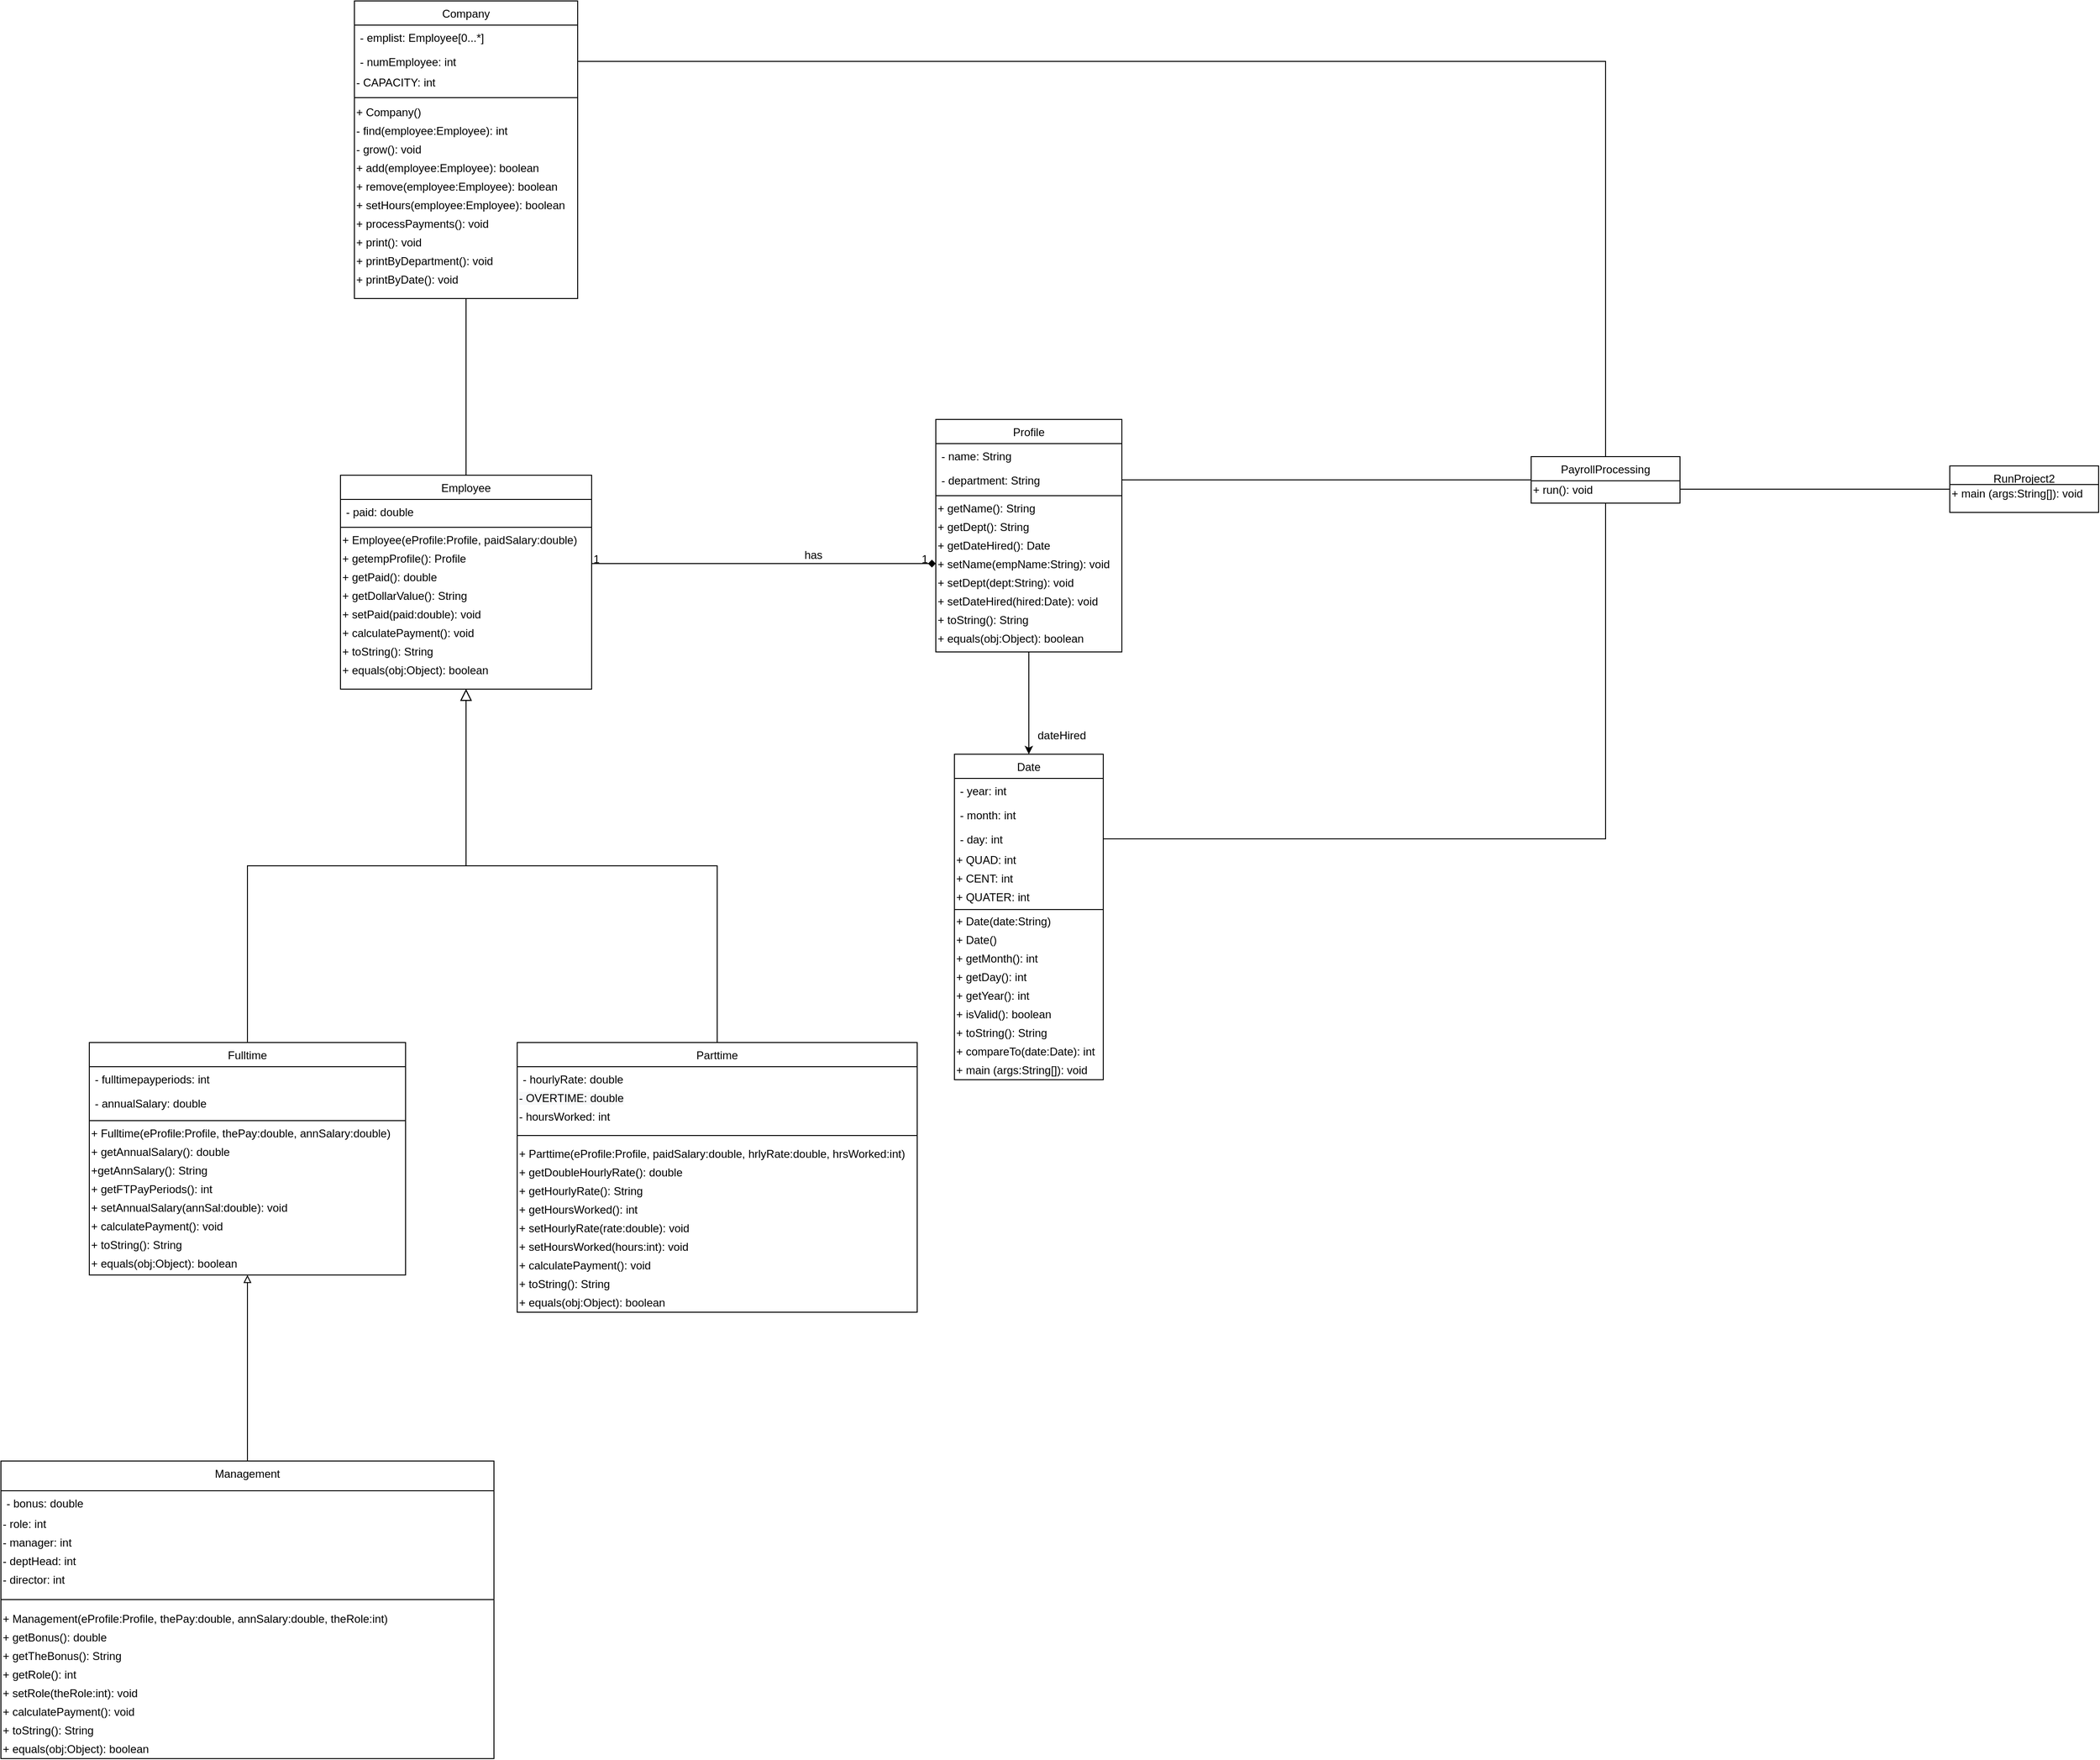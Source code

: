 <mxfile version="14.4.2" type="github">
  <diagram id="C5RBs43oDa-KdzZeNtuy" name="Page-1">
    <mxGraphModel dx="1498" dy="1817" grid="1" gridSize="10" guides="1" tooltips="1" connect="1" arrows="1" fold="1" page="1" pageScale="1" pageWidth="827" pageHeight="1169" math="0" shadow="0">
      <root>
        <mxCell id="WIyWlLk6GJQsqaUBKTNV-0" />
        <mxCell id="WIyWlLk6GJQsqaUBKTNV-1" parent="WIyWlLk6GJQsqaUBKTNV-0" />
        <mxCell id="EV7boDbEV2rRi2nIz7ZY-29" value="" style="edgeStyle=orthogonalEdgeStyle;rounded=0;orthogonalLoop=1;jettySize=auto;html=1;endArrow=none;endFill=0;" parent="WIyWlLk6GJQsqaUBKTNV-1" source="zkfFHV4jXpPFQw0GAbJ--0" target="EV7boDbEV2rRi2nIz7ZY-25" edge="1">
          <mxGeometry relative="1" as="geometry" />
        </mxCell>
        <mxCell id="zkfFHV4jXpPFQw0GAbJ--0" value="Employee" style="swimlane;fontStyle=0;align=center;verticalAlign=top;childLayout=stackLayout;horizontal=1;startSize=26;horizontalStack=0;resizeParent=1;resizeLast=0;collapsible=1;marginBottom=0;rounded=0;shadow=0;strokeWidth=1;" parent="WIyWlLk6GJQsqaUBKTNV-1" vertex="1">
          <mxGeometry x="320" y="80" width="270" height="230" as="geometry">
            <mxRectangle x="230" y="140" width="160" height="26" as="alternateBounds" />
          </mxGeometry>
        </mxCell>
        <mxCell id="zkfFHV4jXpPFQw0GAbJ--2" value="- paid: double" style="text;align=left;verticalAlign=top;spacingLeft=4;spacingRight=4;overflow=hidden;rotatable=0;points=[[0,0.5],[1,0.5]];portConstraint=eastwest;rounded=0;shadow=0;html=0;" parent="zkfFHV4jXpPFQw0GAbJ--0" vertex="1">
          <mxGeometry y="26" width="270" height="26" as="geometry" />
        </mxCell>
        <mxCell id="zkfFHV4jXpPFQw0GAbJ--4" value="" style="line;html=1;strokeWidth=1;align=left;verticalAlign=middle;spacingTop=-1;spacingLeft=3;spacingRight=3;rotatable=0;labelPosition=right;points=[];portConstraint=eastwest;" parent="zkfFHV4jXpPFQw0GAbJ--0" vertex="1">
          <mxGeometry y="52" width="270" height="8" as="geometry" />
        </mxCell>
        <mxCell id="jf_gZT0Rr-z08UychZLh-5" value="+ Employee(eProfile:Profile, paidSalary:double)" style="text;html=1;align=left;verticalAlign=middle;resizable=0;points=[];autosize=1;" parent="zkfFHV4jXpPFQw0GAbJ--0" vertex="1">
          <mxGeometry y="60" width="270" height="20" as="geometry" />
        </mxCell>
        <mxCell id="jf_gZT0Rr-z08UychZLh-10" value="+ getempProfile(): Profile" style="text;html=1;align=left;verticalAlign=middle;resizable=0;points=[];autosize=1;" parent="zkfFHV4jXpPFQw0GAbJ--0" vertex="1">
          <mxGeometry y="80" width="270" height="20" as="geometry" />
        </mxCell>
        <mxCell id="jf_gZT0Rr-z08UychZLh-7" value="+ getPaid(): double" style="text;html=1;align=left;verticalAlign=middle;resizable=0;points=[];autosize=1;" parent="zkfFHV4jXpPFQw0GAbJ--0" vertex="1">
          <mxGeometry y="100" width="270" height="20" as="geometry" />
        </mxCell>
        <mxCell id="jf_gZT0Rr-z08UychZLh-8" value="+ getDollarValue(): String" style="text;html=1;align=left;verticalAlign=middle;resizable=0;points=[];autosize=1;" parent="zkfFHV4jXpPFQw0GAbJ--0" vertex="1">
          <mxGeometry y="120" width="270" height="20" as="geometry" />
        </mxCell>
        <mxCell id="jf_gZT0Rr-z08UychZLh-23" value="+ setPaid(paid:double): void" style="text;html=1;align=left;verticalAlign=middle;resizable=0;points=[];autosize=1;" parent="zkfFHV4jXpPFQw0GAbJ--0" vertex="1">
          <mxGeometry y="140" width="270" height="20" as="geometry" />
        </mxCell>
        <mxCell id="jf_gZT0Rr-z08UychZLh-12" value="+ calculatePayment(): void" style="text;html=1;align=left;verticalAlign=middle;resizable=0;points=[];autosize=1;" parent="zkfFHV4jXpPFQw0GAbJ--0" vertex="1">
          <mxGeometry y="160" width="270" height="20" as="geometry" />
        </mxCell>
        <mxCell id="jf_gZT0Rr-z08UychZLh-19" value="+ toString(): String" style="text;html=1;align=left;verticalAlign=middle;resizable=0;points=[];autosize=1;" parent="zkfFHV4jXpPFQw0GAbJ--0" vertex="1">
          <mxGeometry y="180" width="270" height="20" as="geometry" />
        </mxCell>
        <mxCell id="jf_gZT0Rr-z08UychZLh-20" value="+ equals(obj:Object): boolean" style="text;html=1;align=left;verticalAlign=middle;resizable=0;points=[];autosize=1;" parent="zkfFHV4jXpPFQw0GAbJ--0" vertex="1">
          <mxGeometry y="200" width="270" height="20" as="geometry" />
        </mxCell>
        <mxCell id="zkfFHV4jXpPFQw0GAbJ--6" value="Fulltime" style="swimlane;fontStyle=0;align=center;verticalAlign=top;childLayout=stackLayout;horizontal=1;startSize=26;horizontalStack=0;resizeParent=1;resizeLast=0;collapsible=1;marginBottom=0;rounded=0;shadow=0;strokeWidth=1;" parent="WIyWlLk6GJQsqaUBKTNV-1" vertex="1">
          <mxGeometry x="50" y="690" width="340" height="250" as="geometry">
            <mxRectangle x="130" y="380" width="160" height="26" as="alternateBounds" />
          </mxGeometry>
        </mxCell>
        <mxCell id="zkfFHV4jXpPFQw0GAbJ--7" value="- fulltimepayperiods: int" style="text;align=left;verticalAlign=top;spacingLeft=4;spacingRight=4;overflow=hidden;rotatable=0;points=[[0,0.5],[1,0.5]];portConstraint=eastwest;" parent="zkfFHV4jXpPFQw0GAbJ--6" vertex="1">
          <mxGeometry y="26" width="340" height="26" as="geometry" />
        </mxCell>
        <mxCell id="zkfFHV4jXpPFQw0GAbJ--8" value="- annualSalary: double" style="text;align=left;verticalAlign=top;spacingLeft=4;spacingRight=4;overflow=hidden;rotatable=0;points=[[0,0.5],[1,0.5]];portConstraint=eastwest;rounded=0;shadow=0;html=0;" parent="zkfFHV4jXpPFQw0GAbJ--6" vertex="1">
          <mxGeometry y="52" width="340" height="28" as="geometry" />
        </mxCell>
        <mxCell id="zkfFHV4jXpPFQw0GAbJ--9" value="" style="line;html=1;strokeWidth=1;align=left;verticalAlign=middle;spacingTop=-1;spacingLeft=3;spacingRight=3;rotatable=0;labelPosition=right;points=[];portConstraint=eastwest;" parent="zkfFHV4jXpPFQw0GAbJ--6" vertex="1">
          <mxGeometry y="80" width="340" height="8" as="geometry" />
        </mxCell>
        <mxCell id="jf_gZT0Rr-z08UychZLh-13" value="+ Fulltime(eProfile:Profile, thePay:double, annSalary:double)" style="text;html=1;align=left;verticalAlign=middle;resizable=0;points=[];autosize=1;" parent="zkfFHV4jXpPFQw0GAbJ--6" vertex="1">
          <mxGeometry y="88" width="340" height="20" as="geometry" />
        </mxCell>
        <mxCell id="jf_gZT0Rr-z08UychZLh-29" value="+ getAnnualSalary(): double" style="text;html=1;align=left;verticalAlign=middle;resizable=0;points=[];autosize=1;" parent="zkfFHV4jXpPFQw0GAbJ--6" vertex="1">
          <mxGeometry y="108" width="340" height="20" as="geometry" />
        </mxCell>
        <mxCell id="jf_gZT0Rr-z08UychZLh-30" value="+getAnnSalary(): String" style="text;html=1;align=left;verticalAlign=middle;resizable=0;points=[];autosize=1;" parent="zkfFHV4jXpPFQw0GAbJ--6" vertex="1">
          <mxGeometry y="128" width="340" height="20" as="geometry" />
        </mxCell>
        <mxCell id="jf_gZT0Rr-z08UychZLh-31" value="+ getFTPayPeriods(): int" style="text;html=1;align=left;verticalAlign=middle;resizable=0;points=[];autosize=1;" parent="zkfFHV4jXpPFQw0GAbJ--6" vertex="1">
          <mxGeometry y="148" width="340" height="20" as="geometry" />
        </mxCell>
        <mxCell id="jf_gZT0Rr-z08UychZLh-32" value="+ setAnnualSalary(annSal:double): void" style="text;html=1;align=left;verticalAlign=middle;resizable=0;points=[];autosize=1;" parent="zkfFHV4jXpPFQw0GAbJ--6" vertex="1">
          <mxGeometry y="168" width="340" height="20" as="geometry" />
        </mxCell>
        <mxCell id="jf_gZT0Rr-z08UychZLh-34" value="+ calculatePayment(): void" style="text;html=1;align=left;verticalAlign=middle;resizable=0;points=[];autosize=1;" parent="zkfFHV4jXpPFQw0GAbJ--6" vertex="1">
          <mxGeometry y="188" width="340" height="20" as="geometry" />
        </mxCell>
        <mxCell id="jf_gZT0Rr-z08UychZLh-35" value="+ toString(): String" style="text;html=1;align=left;verticalAlign=middle;resizable=0;points=[];autosize=1;" parent="zkfFHV4jXpPFQw0GAbJ--6" vertex="1">
          <mxGeometry y="208" width="340" height="20" as="geometry" />
        </mxCell>
        <mxCell id="jf_gZT0Rr-z08UychZLh-36" value="+ equals(obj:Object): boolean" style="text;html=1;align=left;verticalAlign=middle;resizable=0;points=[];autosize=1;" parent="zkfFHV4jXpPFQw0GAbJ--6" vertex="1">
          <mxGeometry y="228" width="340" height="20" as="geometry" />
        </mxCell>
        <mxCell id="zkfFHV4jXpPFQw0GAbJ--12" value="" style="endArrow=block;endSize=10;endFill=0;shadow=0;strokeWidth=1;rounded=0;edgeStyle=elbowEdgeStyle;elbow=vertical;" parent="WIyWlLk6GJQsqaUBKTNV-1" source="zkfFHV4jXpPFQw0GAbJ--6" target="zkfFHV4jXpPFQw0GAbJ--0" edge="1">
          <mxGeometry width="160" relative="1" as="geometry">
            <mxPoint x="200" y="203" as="sourcePoint" />
            <mxPoint x="200" y="203" as="targetPoint" />
          </mxGeometry>
        </mxCell>
        <mxCell id="zkfFHV4jXpPFQw0GAbJ--13" value="Parttime" style="swimlane;fontStyle=0;align=center;verticalAlign=top;childLayout=stackLayout;horizontal=1;startSize=26;horizontalStack=0;resizeParent=1;resizeLast=0;collapsible=1;marginBottom=0;rounded=0;shadow=0;strokeWidth=1;" parent="WIyWlLk6GJQsqaUBKTNV-1" vertex="1">
          <mxGeometry x="510" y="690" width="430" height="290" as="geometry">
            <mxRectangle x="340" y="380" width="170" height="26" as="alternateBounds" />
          </mxGeometry>
        </mxCell>
        <mxCell id="zkfFHV4jXpPFQw0GAbJ--14" value="- hourlyRate: double&#xa;&#xa;" style="text;align=left;verticalAlign=top;spacingLeft=4;spacingRight=4;overflow=hidden;rotatable=0;points=[[0,0.5],[1,0.5]];portConstraint=eastwest;" parent="zkfFHV4jXpPFQw0GAbJ--13" vertex="1">
          <mxGeometry y="26" width="430" height="24" as="geometry" />
        </mxCell>
        <mxCell id="EV7boDbEV2rRi2nIz7ZY-16" value="&lt;span style=&quot;color: rgb(0 , 0 , 0) ; font-family: &amp;#34;helvetica&amp;#34; ; font-size: 12px ; font-style: normal ; font-weight: 400 ; letter-spacing: normal ; text-indent: 0px ; text-transform: none ; word-spacing: 0px ; background-color: rgb(248 , 249 , 250) ; display: inline ; float: none&quot;&gt;- OVERTIME: double&lt;/span&gt;" style="text;html=1;align=left;verticalAlign=middle;resizable=0;points=[];autosize=1;" parent="zkfFHV4jXpPFQw0GAbJ--13" vertex="1">
          <mxGeometry y="50" width="430" height="20" as="geometry" />
        </mxCell>
        <mxCell id="EV7boDbEV2rRi2nIz7ZY-18" value="&lt;span style=&quot;&quot;&gt;- hoursWorked: int&lt;/span&gt;" style="text;html=1;align=left;verticalAlign=middle;resizable=0;points=[];autosize=1;" parent="zkfFHV4jXpPFQw0GAbJ--13" vertex="1">
          <mxGeometry y="70" width="430" height="20" as="geometry" />
        </mxCell>
        <mxCell id="zkfFHV4jXpPFQw0GAbJ--15" value="" style="line;html=1;strokeWidth=1;align=left;verticalAlign=middle;spacingTop=-1;spacingLeft=3;spacingRight=3;rotatable=0;labelPosition=right;points=[];portConstraint=eastwest;" parent="zkfFHV4jXpPFQw0GAbJ--13" vertex="1">
          <mxGeometry y="90" width="430" height="20" as="geometry" />
        </mxCell>
        <mxCell id="jf_gZT0Rr-z08UychZLh-11" value="+ Parttime(eProfile:Profile, paidSalary:double, hrlyRate:double, hrsWorked:int)" style="text;html=1;align=left;verticalAlign=middle;resizable=0;points=[];autosize=1;" parent="zkfFHV4jXpPFQw0GAbJ--13" vertex="1">
          <mxGeometry y="110" width="430" height="20" as="geometry" />
        </mxCell>
        <mxCell id="iB2VRmJFmVbE_BTWoSI_-1" value="+ getDoubleHourlyRate(): double" style="text;html=1;align=left;verticalAlign=middle;resizable=0;points=[];autosize=1;" vertex="1" parent="zkfFHV4jXpPFQw0GAbJ--13">
          <mxGeometry y="130" width="430" height="20" as="geometry" />
        </mxCell>
        <mxCell id="jf_gZT0Rr-z08UychZLh-21" value="+ getHourlyRate(): String" style="text;html=1;align=left;verticalAlign=middle;resizable=0;points=[];autosize=1;" parent="zkfFHV4jXpPFQw0GAbJ--13" vertex="1">
          <mxGeometry y="150" width="430" height="20" as="geometry" />
        </mxCell>
        <mxCell id="jf_gZT0Rr-z08UychZLh-22" value="+ getHoursWorked(): int" style="text;html=1;align=left;verticalAlign=middle;resizable=0;points=[];autosize=1;" parent="zkfFHV4jXpPFQw0GAbJ--13" vertex="1">
          <mxGeometry y="170" width="430" height="20" as="geometry" />
        </mxCell>
        <mxCell id="jf_gZT0Rr-z08UychZLh-24" value="+ setHourlyRate(rate:double): void" style="text;html=1;align=left;verticalAlign=middle;resizable=0;points=[];autosize=1;" parent="zkfFHV4jXpPFQw0GAbJ--13" vertex="1">
          <mxGeometry y="190" width="430" height="20" as="geometry" />
        </mxCell>
        <mxCell id="jf_gZT0Rr-z08UychZLh-25" value="+ setHoursWorked(hours:int): void" style="text;html=1;align=left;verticalAlign=middle;resizable=0;points=[];autosize=1;" parent="zkfFHV4jXpPFQw0GAbJ--13" vertex="1">
          <mxGeometry y="210" width="430" height="20" as="geometry" />
        </mxCell>
        <mxCell id="jf_gZT0Rr-z08UychZLh-26" value="+ calculatePayment(): void" style="text;html=1;align=left;verticalAlign=middle;resizable=0;points=[];autosize=1;" parent="zkfFHV4jXpPFQw0GAbJ--13" vertex="1">
          <mxGeometry y="230" width="430" height="20" as="geometry" />
        </mxCell>
        <mxCell id="jf_gZT0Rr-z08UychZLh-27" value="+ toString(): String" style="text;html=1;align=left;verticalAlign=middle;resizable=0;points=[];autosize=1;" parent="zkfFHV4jXpPFQw0GAbJ--13" vertex="1">
          <mxGeometry y="250" width="430" height="20" as="geometry" />
        </mxCell>
        <mxCell id="jf_gZT0Rr-z08UychZLh-28" value="+ equals(obj:Object): boolean" style="text;html=1;align=left;verticalAlign=middle;resizable=0;points=[];autosize=1;" parent="zkfFHV4jXpPFQw0GAbJ--13" vertex="1">
          <mxGeometry y="270" width="430" height="20" as="geometry" />
        </mxCell>
        <mxCell id="zkfFHV4jXpPFQw0GAbJ--16" value="" style="endArrow=block;endSize=10;endFill=0;shadow=0;strokeWidth=1;rounded=0;edgeStyle=elbowEdgeStyle;elbow=vertical;" parent="WIyWlLk6GJQsqaUBKTNV-1" source="zkfFHV4jXpPFQw0GAbJ--13" target="zkfFHV4jXpPFQw0GAbJ--0" edge="1">
          <mxGeometry width="160" relative="1" as="geometry">
            <mxPoint x="210" y="373" as="sourcePoint" />
            <mxPoint x="310" y="271" as="targetPoint" />
          </mxGeometry>
        </mxCell>
        <mxCell id="jf_gZT0Rr-z08UychZLh-3" style="edgeStyle=orthogonalEdgeStyle;rounded=0;orthogonalLoop=1;jettySize=auto;html=1;entryX=0.5;entryY=0;entryDx=0;entryDy=0;startSize=6;endArrow=classic;endFill=1;endSize=6;targetPerimeterSpacing=0;" parent="WIyWlLk6GJQsqaUBKTNV-1" source="zkfFHV4jXpPFQw0GAbJ--17" target="EV7boDbEV2rRi2nIz7ZY-36" edge="1">
          <mxGeometry relative="1" as="geometry" />
        </mxCell>
        <mxCell id="zkfFHV4jXpPFQw0GAbJ--17" value="Profile" style="swimlane;fontStyle=0;align=center;verticalAlign=top;childLayout=stackLayout;horizontal=1;startSize=26;horizontalStack=0;resizeParent=1;resizeLast=0;collapsible=1;marginBottom=0;rounded=0;shadow=0;strokeWidth=1;" parent="WIyWlLk6GJQsqaUBKTNV-1" vertex="1">
          <mxGeometry x="960" y="20" width="200" height="250" as="geometry">
            <mxRectangle x="550" y="140" width="160" height="26" as="alternateBounds" />
          </mxGeometry>
        </mxCell>
        <mxCell id="zkfFHV4jXpPFQw0GAbJ--18" value="- name: String" style="text;align=left;verticalAlign=top;spacingLeft=4;spacingRight=4;overflow=hidden;rotatable=0;points=[[0,0.5],[1,0.5]];portConstraint=eastwest;" parent="zkfFHV4jXpPFQw0GAbJ--17" vertex="1">
          <mxGeometry y="26" width="200" height="26" as="geometry" />
        </mxCell>
        <mxCell id="zkfFHV4jXpPFQw0GAbJ--19" value="- department: String" style="text;align=left;verticalAlign=top;spacingLeft=4;spacingRight=4;overflow=hidden;rotatable=0;points=[[0,0.5],[1,0.5]];portConstraint=eastwest;rounded=0;shadow=0;html=0;" parent="zkfFHV4jXpPFQw0GAbJ--17" vertex="1">
          <mxGeometry y="52" width="200" height="26" as="geometry" />
        </mxCell>
        <mxCell id="zkfFHV4jXpPFQw0GAbJ--23" value="" style="line;html=1;strokeWidth=1;align=left;verticalAlign=middle;spacingTop=-1;spacingLeft=3;spacingRight=3;rotatable=0;labelPosition=right;points=[];portConstraint=eastwest;" parent="zkfFHV4jXpPFQw0GAbJ--17" vertex="1">
          <mxGeometry y="78" width="200" height="8" as="geometry" />
        </mxCell>
        <mxCell id="jf_gZT0Rr-z08UychZLh-70" value="+ getName(): String" style="text;html=1;align=left;verticalAlign=middle;resizable=0;points=[];autosize=1;" parent="zkfFHV4jXpPFQw0GAbJ--17" vertex="1">
          <mxGeometry y="86" width="200" height="20" as="geometry" />
        </mxCell>
        <mxCell id="jf_gZT0Rr-z08UychZLh-71" value="+ getDept(): String" style="text;html=1;align=left;verticalAlign=middle;resizable=0;points=[];autosize=1;" parent="zkfFHV4jXpPFQw0GAbJ--17" vertex="1">
          <mxGeometry y="106" width="200" height="20" as="geometry" />
        </mxCell>
        <mxCell id="jf_gZT0Rr-z08UychZLh-72" value="+ getDateHired(): Date" style="text;html=1;align=left;verticalAlign=middle;resizable=0;points=[];autosize=1;" parent="zkfFHV4jXpPFQw0GAbJ--17" vertex="1">
          <mxGeometry y="126" width="200" height="20" as="geometry" />
        </mxCell>
        <mxCell id="jf_gZT0Rr-z08UychZLh-73" value="+ setName(empName:String): void" style="text;html=1;align=left;verticalAlign=middle;resizable=0;points=[];autosize=1;" parent="zkfFHV4jXpPFQw0GAbJ--17" vertex="1">
          <mxGeometry y="146" width="200" height="20" as="geometry" />
        </mxCell>
        <mxCell id="jf_gZT0Rr-z08UychZLh-74" value="+ setDept(dept:String): void" style="text;html=1;align=left;verticalAlign=middle;resizable=0;points=[];autosize=1;" parent="zkfFHV4jXpPFQw0GAbJ--17" vertex="1">
          <mxGeometry y="166" width="200" height="20" as="geometry" />
        </mxCell>
        <mxCell id="jf_gZT0Rr-z08UychZLh-75" value="+ setDateHired(hired:Date): void" style="text;html=1;align=left;verticalAlign=middle;resizable=0;points=[];autosize=1;" parent="zkfFHV4jXpPFQw0GAbJ--17" vertex="1">
          <mxGeometry y="186" width="200" height="20" as="geometry" />
        </mxCell>
        <mxCell id="jf_gZT0Rr-z08UychZLh-76" value="+ toString(): String" style="text;html=1;align=left;verticalAlign=middle;resizable=0;points=[];autosize=1;" parent="zkfFHV4jXpPFQw0GAbJ--17" vertex="1">
          <mxGeometry y="206" width="200" height="20" as="geometry" />
        </mxCell>
        <mxCell id="jf_gZT0Rr-z08UychZLh-77" value="+ equals(obj:Object): boolean" style="text;html=1;align=left;verticalAlign=middle;resizable=0;points=[];autosize=1;" parent="zkfFHV4jXpPFQw0GAbJ--17" vertex="1">
          <mxGeometry y="226" width="200" height="20" as="geometry" />
        </mxCell>
        <mxCell id="zkfFHV4jXpPFQw0GAbJ--26" value="" style="endArrow=diamond;shadow=0;strokeWidth=1;rounded=0;endFill=1;edgeStyle=elbowEdgeStyle;elbow=vertical;" parent="WIyWlLk6GJQsqaUBKTNV-1" source="zkfFHV4jXpPFQw0GAbJ--0" target="zkfFHV4jXpPFQw0GAbJ--17" edge="1">
          <mxGeometry x="0.5" y="41" relative="1" as="geometry">
            <mxPoint x="380" y="192" as="sourcePoint" />
            <mxPoint x="540" y="192" as="targetPoint" />
            <mxPoint x="-40" y="32" as="offset" />
          </mxGeometry>
        </mxCell>
        <mxCell id="zkfFHV4jXpPFQw0GAbJ--27" value="1" style="resizable=0;align=left;verticalAlign=bottom;labelBackgroundColor=none;fontSize=12;" parent="zkfFHV4jXpPFQw0GAbJ--26" connectable="0" vertex="1">
          <mxGeometry x="-1" relative="1" as="geometry">
            <mxPoint y="4" as="offset" />
          </mxGeometry>
        </mxCell>
        <mxCell id="zkfFHV4jXpPFQw0GAbJ--28" value="1" style="resizable=0;align=right;verticalAlign=bottom;labelBackgroundColor=none;fontSize=12;" parent="zkfFHV4jXpPFQw0GAbJ--26" connectable="0" vertex="1">
          <mxGeometry x="1" relative="1" as="geometry">
            <mxPoint x="-7" y="4" as="offset" />
          </mxGeometry>
        </mxCell>
        <mxCell id="zkfFHV4jXpPFQw0GAbJ--29" value="has" style="text;html=1;resizable=0;points=[];;align=center;verticalAlign=middle;labelBackgroundColor=none;rounded=0;shadow=0;strokeWidth=1;fontSize=12;" parent="zkfFHV4jXpPFQw0GAbJ--26" vertex="1" connectable="0">
          <mxGeometry x="0.5" y="49" relative="1" as="geometry">
            <mxPoint x="-40" y="40" as="offset" />
          </mxGeometry>
        </mxCell>
        <mxCell id="EV7boDbEV2rRi2nIz7ZY-15" style="edgeStyle=orthogonalEdgeStyle;rounded=0;orthogonalLoop=1;jettySize=auto;html=1;endArrow=block;endFill=0;entryX=0.5;entryY=1;entryDx=0;entryDy=0;" parent="WIyWlLk6GJQsqaUBKTNV-1" source="EV7boDbEV2rRi2nIz7ZY-0" target="zkfFHV4jXpPFQw0GAbJ--6" edge="1">
          <mxGeometry relative="1" as="geometry">
            <mxPoint x="200" y="500" as="targetPoint" />
          </mxGeometry>
        </mxCell>
        <mxCell id="EV7boDbEV2rRi2nIz7ZY-0" value="Management" style="swimlane;fontStyle=0;align=center;verticalAlign=top;childLayout=stackLayout;horizontal=1;startSize=32;horizontalStack=0;resizeParent=1;resizeLast=0;collapsible=1;marginBottom=0;rounded=0;shadow=0;strokeWidth=1;" parent="WIyWlLk6GJQsqaUBKTNV-1" vertex="1">
          <mxGeometry x="-45" y="1140" width="530" height="320" as="geometry">
            <mxRectangle x="130" y="380" width="160" height="26" as="alternateBounds" />
          </mxGeometry>
        </mxCell>
        <mxCell id="EV7boDbEV2rRi2nIz7ZY-1" value="- bonus: double&#xa;" style="text;align=left;verticalAlign=top;spacingLeft=4;spacingRight=4;overflow=hidden;rotatable=0;points=[[0,0.5],[1,0.5]];portConstraint=eastwest;" parent="EV7boDbEV2rRi2nIz7ZY-0" vertex="1">
          <mxGeometry y="32" width="530" height="26" as="geometry" />
        </mxCell>
        <mxCell id="jf_gZT0Rr-z08UychZLh-0" value="- role: int" style="text;html=1;align=left;verticalAlign=middle;resizable=0;points=[];autosize=1;" parent="EV7boDbEV2rRi2nIz7ZY-0" vertex="1">
          <mxGeometry y="58" width="530" height="20" as="geometry" />
        </mxCell>
        <mxCell id="EV7boDbEV2rRi2nIz7ZY-22" value="- manager: int" style="text;html=1;align=left;verticalAlign=middle;resizable=0;points=[];autosize=1;" parent="EV7boDbEV2rRi2nIz7ZY-0" vertex="1">
          <mxGeometry y="78" width="530" height="20" as="geometry" />
        </mxCell>
        <mxCell id="EV7boDbEV2rRi2nIz7ZY-23" value="- deptHead: int" style="text;html=1;align=left;verticalAlign=middle;resizable=0;points=[];autosize=1;" parent="EV7boDbEV2rRi2nIz7ZY-0" vertex="1">
          <mxGeometry y="98" width="530" height="20" as="geometry" />
        </mxCell>
        <mxCell id="EV7boDbEV2rRi2nIz7ZY-24" value="- director: int" style="text;html=1;align=left;verticalAlign=middle;resizable=0;points=[];autosize=1;" parent="EV7boDbEV2rRi2nIz7ZY-0" vertex="1">
          <mxGeometry y="118" width="530" height="20" as="geometry" />
        </mxCell>
        <mxCell id="EV7boDbEV2rRi2nIz7ZY-3" value="" style="line;html=1;strokeWidth=1;align=left;verticalAlign=middle;spacingTop=-1;spacingLeft=3;spacingRight=3;rotatable=0;labelPosition=right;points=[];portConstraint=eastwest;" parent="EV7boDbEV2rRi2nIz7ZY-0" vertex="1">
          <mxGeometry y="138" width="530" height="22" as="geometry" />
        </mxCell>
        <mxCell id="jf_gZT0Rr-z08UychZLh-14" value="+ Management(eProfile:Profile, thePay:double, annSalary:double, theRole:int)" style="text;html=1;align=left;verticalAlign=middle;resizable=0;points=[];autosize=1;" parent="EV7boDbEV2rRi2nIz7ZY-0" vertex="1">
          <mxGeometry y="160" width="530" height="20" as="geometry" />
        </mxCell>
        <mxCell id="jf_gZT0Rr-z08UychZLh-37" value="+ getBonus(): double" style="text;html=1;align=left;verticalAlign=middle;resizable=0;points=[];autosize=1;" parent="EV7boDbEV2rRi2nIz7ZY-0" vertex="1">
          <mxGeometry y="180" width="530" height="20" as="geometry" />
        </mxCell>
        <mxCell id="jf_gZT0Rr-z08UychZLh-38" value="+ getTheBonus(): String" style="text;html=1;align=left;verticalAlign=middle;resizable=0;points=[];autosize=1;" parent="EV7boDbEV2rRi2nIz7ZY-0" vertex="1">
          <mxGeometry y="200" width="530" height="20" as="geometry" />
        </mxCell>
        <mxCell id="jf_gZT0Rr-z08UychZLh-39" value="+ getRole(): int" style="text;html=1;align=left;verticalAlign=middle;resizable=0;points=[];autosize=1;" parent="EV7boDbEV2rRi2nIz7ZY-0" vertex="1">
          <mxGeometry y="220" width="530" height="20" as="geometry" />
        </mxCell>
        <mxCell id="jf_gZT0Rr-z08UychZLh-41" value="+ setRole(theRole:int): void" style="text;html=1;align=left;verticalAlign=middle;resizable=0;points=[];autosize=1;" parent="EV7boDbEV2rRi2nIz7ZY-0" vertex="1">
          <mxGeometry y="240" width="530" height="20" as="geometry" />
        </mxCell>
        <mxCell id="jf_gZT0Rr-z08UychZLh-43" value="+ calculatePayment(): void" style="text;html=1;align=left;verticalAlign=middle;resizable=0;points=[];autosize=1;" parent="EV7boDbEV2rRi2nIz7ZY-0" vertex="1">
          <mxGeometry y="260" width="530" height="20" as="geometry" />
        </mxCell>
        <mxCell id="jf_gZT0Rr-z08UychZLh-44" value="+ toString(): String" style="text;html=1;align=left;verticalAlign=middle;resizable=0;points=[];autosize=1;" parent="EV7boDbEV2rRi2nIz7ZY-0" vertex="1">
          <mxGeometry y="280" width="530" height="20" as="geometry" />
        </mxCell>
        <mxCell id="jf_gZT0Rr-z08UychZLh-45" value="+ equals(obj:Object): boolean" style="text;html=1;align=left;verticalAlign=middle;resizable=0;points=[];autosize=1;" parent="EV7boDbEV2rRi2nIz7ZY-0" vertex="1">
          <mxGeometry y="300" width="530" height="20" as="geometry" />
        </mxCell>
        <mxCell id="EV7boDbEV2rRi2nIz7ZY-25" value="Company" style="swimlane;fontStyle=0;align=center;verticalAlign=top;childLayout=stackLayout;horizontal=1;startSize=26;horizontalStack=0;resizeParent=1;resizeLast=0;collapsible=1;marginBottom=0;rounded=0;shadow=0;strokeWidth=1;" parent="WIyWlLk6GJQsqaUBKTNV-1" vertex="1">
          <mxGeometry x="335" y="-430" width="240" height="320" as="geometry">
            <mxRectangle x="230" y="140" width="160" height="26" as="alternateBounds" />
          </mxGeometry>
        </mxCell>
        <mxCell id="EV7boDbEV2rRi2nIz7ZY-26" value="- emplist: Employee[0...*]" style="text;align=left;verticalAlign=top;spacingLeft=4;spacingRight=4;overflow=hidden;rotatable=0;points=[[0,0.5],[1,0.5]];portConstraint=eastwest;" parent="EV7boDbEV2rRi2nIz7ZY-25" vertex="1">
          <mxGeometry y="26" width="240" height="26" as="geometry" />
        </mxCell>
        <mxCell id="EV7boDbEV2rRi2nIz7ZY-27" value="- numEmployee: int" style="text;align=left;verticalAlign=top;spacingLeft=4;spacingRight=4;overflow=hidden;rotatable=0;points=[[0,0.5],[1,0.5]];portConstraint=eastwest;rounded=0;shadow=0;html=0;" parent="EV7boDbEV2rRi2nIz7ZY-25" vertex="1">
          <mxGeometry y="52" width="240" height="26" as="geometry" />
        </mxCell>
        <mxCell id="EV7boDbEV2rRi2nIz7ZY-30" value="- CAPACITY: int" style="text;html=1;align=left;verticalAlign=middle;resizable=0;points=[];autosize=1;" parent="EV7boDbEV2rRi2nIz7ZY-25" vertex="1">
          <mxGeometry y="78" width="240" height="20" as="geometry" />
        </mxCell>
        <mxCell id="EV7boDbEV2rRi2nIz7ZY-28" value="" style="line;html=1;strokeWidth=1;align=left;verticalAlign=middle;spacingTop=-1;spacingLeft=3;spacingRight=3;rotatable=0;labelPosition=right;points=[];portConstraint=eastwest;" parent="EV7boDbEV2rRi2nIz7ZY-25" vertex="1">
          <mxGeometry y="98" width="240" height="12" as="geometry" />
        </mxCell>
        <mxCell id="jf_gZT0Rr-z08UychZLh-54" value="+ Company()" style="text;html=1;align=left;verticalAlign=middle;resizable=0;points=[];autosize=1;" parent="EV7boDbEV2rRi2nIz7ZY-25" vertex="1">
          <mxGeometry y="110" width="240" height="20" as="geometry" />
        </mxCell>
        <mxCell id="jf_gZT0Rr-z08UychZLh-55" value="- find(employee:Employee): int" style="text;html=1;align=left;verticalAlign=middle;resizable=0;points=[];autosize=1;" parent="EV7boDbEV2rRi2nIz7ZY-25" vertex="1">
          <mxGeometry y="130" width="240" height="20" as="geometry" />
        </mxCell>
        <mxCell id="jf_gZT0Rr-z08UychZLh-56" value="- grow(): void" style="text;html=1;align=left;verticalAlign=middle;resizable=0;points=[];autosize=1;" parent="EV7boDbEV2rRi2nIz7ZY-25" vertex="1">
          <mxGeometry y="150" width="240" height="20" as="geometry" />
        </mxCell>
        <mxCell id="jf_gZT0Rr-z08UychZLh-57" value="+ add(employee:Employee): boolean" style="text;html=1;align=left;verticalAlign=middle;resizable=0;points=[];autosize=1;" parent="EV7boDbEV2rRi2nIz7ZY-25" vertex="1">
          <mxGeometry y="170" width="240" height="20" as="geometry" />
        </mxCell>
        <mxCell id="jf_gZT0Rr-z08UychZLh-58" value="+ remove(employee:Employee): boolean" style="text;html=1;align=left;verticalAlign=middle;resizable=0;points=[];autosize=1;" parent="EV7boDbEV2rRi2nIz7ZY-25" vertex="1">
          <mxGeometry y="190" width="240" height="20" as="geometry" />
        </mxCell>
        <mxCell id="jf_gZT0Rr-z08UychZLh-59" value="+ setHours(employee:Employee): boolean" style="text;html=1;align=left;verticalAlign=middle;resizable=0;points=[];autosize=1;" parent="EV7boDbEV2rRi2nIz7ZY-25" vertex="1">
          <mxGeometry y="210" width="240" height="20" as="geometry" />
        </mxCell>
        <mxCell id="jf_gZT0Rr-z08UychZLh-60" value="+ processPayments(): void" style="text;html=1;align=left;verticalAlign=middle;resizable=0;points=[];autosize=1;" parent="EV7boDbEV2rRi2nIz7ZY-25" vertex="1">
          <mxGeometry y="230" width="240" height="20" as="geometry" />
        </mxCell>
        <mxCell id="jf_gZT0Rr-z08UychZLh-61" value="+ print(): void" style="text;html=1;align=left;verticalAlign=middle;resizable=0;points=[];autosize=1;" parent="EV7boDbEV2rRi2nIz7ZY-25" vertex="1">
          <mxGeometry y="250" width="240" height="20" as="geometry" />
        </mxCell>
        <mxCell id="jf_gZT0Rr-z08UychZLh-63" value="+ printByDepartment(): void" style="text;html=1;align=left;verticalAlign=middle;resizable=0;points=[];autosize=1;" parent="EV7boDbEV2rRi2nIz7ZY-25" vertex="1">
          <mxGeometry y="270" width="240" height="20" as="geometry" />
        </mxCell>
        <mxCell id="jf_gZT0Rr-z08UychZLh-66" value="+ printByDate(): void" style="text;html=1;align=left;verticalAlign=middle;resizable=0;points=[];autosize=1;" parent="EV7boDbEV2rRi2nIz7ZY-25" vertex="1">
          <mxGeometry y="290" width="240" height="20" as="geometry" />
        </mxCell>
        <mxCell id="EV7boDbEV2rRi2nIz7ZY-31" value="PayrollProcessing" style="swimlane;fontStyle=0;align=center;verticalAlign=top;childLayout=stackLayout;horizontal=1;startSize=26;horizontalStack=0;resizeParent=1;resizeLast=0;collapsible=1;marginBottom=0;rounded=0;shadow=0;strokeWidth=1;" parent="WIyWlLk6GJQsqaUBKTNV-1" vertex="1">
          <mxGeometry x="1600" y="60" width="160" height="50" as="geometry">
            <mxRectangle x="230" y="140" width="160" height="26" as="alternateBounds" />
          </mxGeometry>
        </mxCell>
        <mxCell id="jf_gZT0Rr-z08UychZLh-68" value="+ run(): void" style="text;html=1;align=left;verticalAlign=middle;resizable=0;points=[];autosize=1;" parent="EV7boDbEV2rRi2nIz7ZY-31" vertex="1">
          <mxGeometry y="26" width="160" height="20" as="geometry" />
        </mxCell>
        <mxCell id="EV7boDbEV2rRi2nIz7ZY-36" value="Date" style="swimlane;fontStyle=0;align=center;verticalAlign=top;childLayout=stackLayout;horizontal=1;startSize=26;horizontalStack=0;resizeParent=1;resizeLast=0;collapsible=1;marginBottom=0;rounded=0;shadow=0;strokeWidth=1;" parent="WIyWlLk6GJQsqaUBKTNV-1" vertex="1">
          <mxGeometry x="980" y="380" width="160" height="350" as="geometry">
            <mxRectangle x="550" y="140" width="160" height="26" as="alternateBounds" />
          </mxGeometry>
        </mxCell>
        <mxCell id="EV7boDbEV2rRi2nIz7ZY-37" value="- year: int" style="text;align=left;verticalAlign=top;spacingLeft=4;spacingRight=4;overflow=hidden;rotatable=0;points=[[0,0.5],[1,0.5]];portConstraint=eastwest;" parent="EV7boDbEV2rRi2nIz7ZY-36" vertex="1">
          <mxGeometry y="26" width="160" height="26" as="geometry" />
        </mxCell>
        <mxCell id="EV7boDbEV2rRi2nIz7ZY-38" value="- month: int" style="text;align=left;verticalAlign=top;spacingLeft=4;spacingRight=4;overflow=hidden;rotatable=0;points=[[0,0.5],[1,0.5]];portConstraint=eastwest;rounded=0;shadow=0;html=0;" parent="EV7boDbEV2rRi2nIz7ZY-36" vertex="1">
          <mxGeometry y="52" width="160" height="26" as="geometry" />
        </mxCell>
        <mxCell id="EV7boDbEV2rRi2nIz7ZY-39" value="- day: int" style="text;align=left;verticalAlign=top;spacingLeft=4;spacingRight=4;overflow=hidden;rotatable=0;points=[[0,0.5],[1,0.5]];portConstraint=eastwest;rounded=0;shadow=0;html=0;" parent="EV7boDbEV2rRi2nIz7ZY-36" vertex="1">
          <mxGeometry y="78" width="160" height="26" as="geometry" />
        </mxCell>
        <mxCell id="EV7boDbEV2rRi2nIz7ZY-41" value="+ QUAD: int" style="text;html=1;align=left;verticalAlign=middle;resizable=0;points=[];autosize=1;" parent="EV7boDbEV2rRi2nIz7ZY-36" vertex="1">
          <mxGeometry y="104" width="160" height="20" as="geometry" />
        </mxCell>
        <mxCell id="EV7boDbEV2rRi2nIz7ZY-42" value="+ CENT: int" style="text;html=1;align=left;verticalAlign=middle;resizable=0;points=[];autosize=1;" parent="EV7boDbEV2rRi2nIz7ZY-36" vertex="1">
          <mxGeometry y="124" width="160" height="20" as="geometry" />
        </mxCell>
        <mxCell id="EV7boDbEV2rRi2nIz7ZY-43" value="+ QUATER: int" style="text;html=1;align=left;verticalAlign=middle;resizable=0;points=[];autosize=1;" parent="EV7boDbEV2rRi2nIz7ZY-36" vertex="1">
          <mxGeometry y="144" width="160" height="20" as="geometry" />
        </mxCell>
        <mxCell id="EV7boDbEV2rRi2nIz7ZY-40" value="" style="line;html=1;strokeWidth=1;align=left;verticalAlign=middle;spacingTop=-1;spacingLeft=3;spacingRight=3;rotatable=0;labelPosition=right;points=[];portConstraint=eastwest;" parent="EV7boDbEV2rRi2nIz7ZY-36" vertex="1">
          <mxGeometry y="164" width="160" height="6" as="geometry" />
        </mxCell>
        <mxCell id="jf_gZT0Rr-z08UychZLh-16" value="+ Date(date:String)" style="text;html=1;align=left;verticalAlign=middle;resizable=0;points=[];autosize=1;" parent="EV7boDbEV2rRi2nIz7ZY-36" vertex="1">
          <mxGeometry y="170" width="160" height="20" as="geometry" />
        </mxCell>
        <mxCell id="jf_gZT0Rr-z08UychZLh-17" value="+ Date()" style="text;html=1;align=left;verticalAlign=middle;resizable=0;points=[];autosize=1;" parent="EV7boDbEV2rRi2nIz7ZY-36" vertex="1">
          <mxGeometry y="190" width="160" height="20" as="geometry" />
        </mxCell>
        <mxCell id="jf_gZT0Rr-z08UychZLh-46" value="+ getMonth(): int" style="text;html=1;align=left;verticalAlign=middle;resizable=0;points=[];autosize=1;" parent="EV7boDbEV2rRi2nIz7ZY-36" vertex="1">
          <mxGeometry y="210" width="160" height="20" as="geometry" />
        </mxCell>
        <mxCell id="jf_gZT0Rr-z08UychZLh-47" value="+ getDay(): int" style="text;html=1;align=left;verticalAlign=middle;resizable=0;points=[];autosize=1;" parent="EV7boDbEV2rRi2nIz7ZY-36" vertex="1">
          <mxGeometry y="230" width="160" height="20" as="geometry" />
        </mxCell>
        <mxCell id="jf_gZT0Rr-z08UychZLh-48" value="+ getYear(): int" style="text;html=1;align=left;verticalAlign=middle;resizable=0;points=[];autosize=1;" parent="EV7boDbEV2rRi2nIz7ZY-36" vertex="1">
          <mxGeometry y="250" width="160" height="20" as="geometry" />
        </mxCell>
        <mxCell id="jf_gZT0Rr-z08UychZLh-49" value="+ isValid(): boolean" style="text;html=1;align=left;verticalAlign=middle;resizable=0;points=[];autosize=1;" parent="EV7boDbEV2rRi2nIz7ZY-36" vertex="1">
          <mxGeometry y="270" width="160" height="20" as="geometry" />
        </mxCell>
        <mxCell id="jf_gZT0Rr-z08UychZLh-50" value="+ toString(): String" style="text;html=1;align=left;verticalAlign=middle;resizable=0;points=[];autosize=1;" parent="EV7boDbEV2rRi2nIz7ZY-36" vertex="1">
          <mxGeometry y="290" width="160" height="20" as="geometry" />
        </mxCell>
        <mxCell id="jf_gZT0Rr-z08UychZLh-52" value="+ compareTo(date:Date): int" style="text;html=1;align=left;verticalAlign=middle;resizable=0;points=[];autosize=1;" parent="EV7boDbEV2rRi2nIz7ZY-36" vertex="1">
          <mxGeometry y="310" width="160" height="20" as="geometry" />
        </mxCell>
        <mxCell id="jf_gZT0Rr-z08UychZLh-53" value="+ main (args:String[]): void" style="text;html=1;align=left;verticalAlign=middle;resizable=0;points=[];autosize=1;" parent="EV7boDbEV2rRi2nIz7ZY-36" vertex="1">
          <mxGeometry y="330" width="160" height="20" as="geometry" />
        </mxCell>
        <mxCell id="EV7boDbEV2rRi2nIz7ZY-52" style="edgeStyle=orthogonalEdgeStyle;rounded=0;orthogonalLoop=1;jettySize=auto;html=1;exitX=0;exitY=0.5;exitDx=0;exitDy=0;endArrow=none;endFill=0;entryX=1;entryY=0.45;entryDx=0;entryDy=0;entryPerimeter=0;" parent="WIyWlLk6GJQsqaUBKTNV-1" source="EV7boDbEV2rRi2nIz7ZY-47" edge="1">
          <mxGeometry relative="1" as="geometry">
            <mxPoint x="1760" y="95" as="targetPoint" />
          </mxGeometry>
        </mxCell>
        <mxCell id="EV7boDbEV2rRi2nIz7ZY-47" value="RunProject2" style="swimlane;fontStyle=0;align=center;verticalAlign=top;childLayout=stackLayout;horizontal=1;startSize=20;horizontalStack=0;resizeParent=1;resizeLast=0;collapsible=1;marginBottom=0;rounded=0;shadow=0;strokeWidth=1;" parent="WIyWlLk6GJQsqaUBKTNV-1" vertex="1">
          <mxGeometry x="2050" y="70" width="160" height="50" as="geometry">
            <mxRectangle x="1360" y="170" width="160" height="53" as="alternateBounds" />
          </mxGeometry>
        </mxCell>
        <mxCell id="Uqt-lrM-ru8KuDMnVA6s-2" value="+ main (args:String[]): void" style="text;html=1;align=left;verticalAlign=middle;resizable=0;points=[];autosize=1;" parent="EV7boDbEV2rRi2nIz7ZY-47" vertex="1">
          <mxGeometry y="20" width="160" height="20" as="geometry" />
        </mxCell>
        <mxCell id="EV7boDbEV2rRi2nIz7ZY-53" style="edgeStyle=orthogonalEdgeStyle;rounded=0;orthogonalLoop=1;jettySize=auto;html=1;exitX=1;exitY=0.5;exitDx=0;exitDy=0;entryX=0.5;entryY=1;entryDx=0;entryDy=0;endArrow=none;endFill=0;" parent="WIyWlLk6GJQsqaUBKTNV-1" source="EV7boDbEV2rRi2nIz7ZY-39" target="EV7boDbEV2rRi2nIz7ZY-31" edge="1">
          <mxGeometry relative="1" as="geometry" />
        </mxCell>
        <mxCell id="EV7boDbEV2rRi2nIz7ZY-56" style="edgeStyle=orthogonalEdgeStyle;rounded=0;orthogonalLoop=1;jettySize=auto;html=1;exitX=1;exitY=0.5;exitDx=0;exitDy=0;entryX=0.5;entryY=0;entryDx=0;entryDy=0;endArrow=none;endFill=0;" parent="WIyWlLk6GJQsqaUBKTNV-1" source="EV7boDbEV2rRi2nIz7ZY-27" target="EV7boDbEV2rRi2nIz7ZY-31" edge="1">
          <mxGeometry relative="1" as="geometry" />
        </mxCell>
        <mxCell id="EV7boDbEV2rRi2nIz7ZY-59" value="dateHired" style="text;html=1;align=center;verticalAlign=middle;resizable=0;points=[];autosize=1;" parent="WIyWlLk6GJQsqaUBKTNV-1" vertex="1">
          <mxGeometry x="1060" y="350" width="70" height="20" as="geometry" />
        </mxCell>
        <mxCell id="jf_gZT0Rr-z08UychZLh-69" style="edgeStyle=orthogonalEdgeStyle;rounded=0;orthogonalLoop=1;jettySize=auto;html=1;exitX=1;exitY=0.5;exitDx=0;exitDy=0;startSize=6;endArrow=none;endFill=0;endSize=6;targetPerimeterSpacing=0;" parent="WIyWlLk6GJQsqaUBKTNV-1" source="zkfFHV4jXpPFQw0GAbJ--19" edge="1">
          <mxGeometry relative="1" as="geometry">
            <mxPoint x="1600" y="85" as="targetPoint" />
          </mxGeometry>
        </mxCell>
      </root>
    </mxGraphModel>
  </diagram>
</mxfile>
